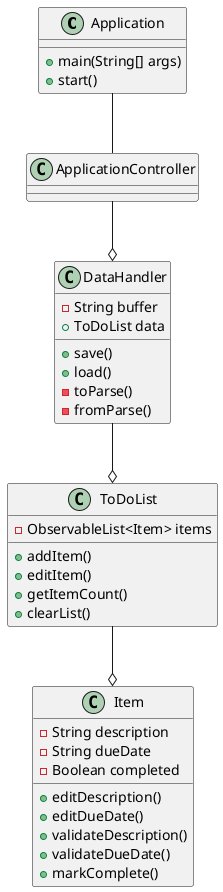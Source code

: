 @startuml
Class Application {
    +main(String[] args)
    +start()
}
Class ToDoList {
    -ObservableList<Item> items
'3 character title
    +addItem()
    +editItem()
    +getItemCount()
    +clearList()
}
Class Item {
    -String description
    -String dueDate
    -Boolean completed

    +editDescription()
    +editDueDate()
    +validateDescription()
    +validateDueDate()
    +markComplete()
}
Class DataHandler {
    -String buffer
    +ToDoList data
    +save()
    +load()
    -toParse()
    -fromParse()
}
Class ApplicationController {
    'fxml controller
}
Application -- ApplicationController
ApplicationController --o DataHandler
DataHandler --o ToDoList
ToDoList --o Item
@enduml